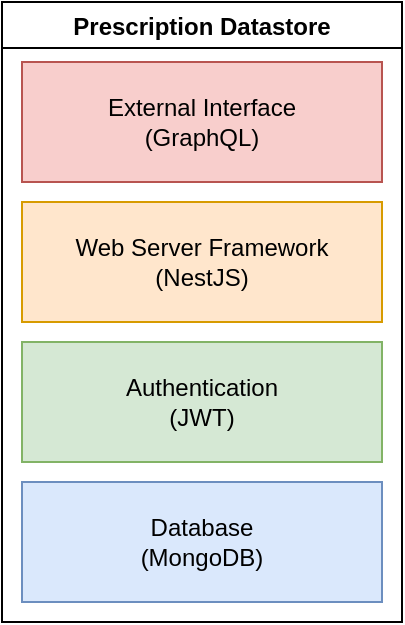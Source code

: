 <mxfile version="19.0.3" type="device"><diagram id="1evupvLGCqejQv74JSGY" name="Page-1"><mxGraphModel dx="1590" dy="927" grid="1" gridSize="10" guides="1" tooltips="1" connect="1" arrows="1" fold="1" page="1" pageScale="1" pageWidth="850" pageHeight="1100" math="0" shadow="0"><root><mxCell id="0"/><mxCell id="1" parent="0"/><mxCell id="bRo4_GNDTKVvuBA19Pm5-1" value="Database&lt;br&gt;(MongoDB)" style="rounded=0;whiteSpace=wrap;html=1;fillColor=#dae8fc;strokeColor=#6c8ebf;" vertex="1" parent="1"><mxGeometry x="400" y="640" width="180" height="60" as="geometry"/></mxCell><mxCell id="bRo4_GNDTKVvuBA19Pm5-2" value="Authentication&lt;br&gt;(JWT)" style="rounded=0;whiteSpace=wrap;html=1;fillColor=#d5e8d4;strokeColor=#82b366;" vertex="1" parent="1"><mxGeometry x="400" y="570" width="180" height="60" as="geometry"/></mxCell><mxCell id="bRo4_GNDTKVvuBA19Pm5-3" value="External Interface&lt;br&gt;(GraphQL)" style="rounded=0;whiteSpace=wrap;html=1;fillColor=#f8cecc;strokeColor=#b85450;" vertex="1" parent="1"><mxGeometry x="400" y="430" width="180" height="60" as="geometry"/></mxCell><mxCell id="bRo4_GNDTKVvuBA19Pm5-4" value="Web Server Framework&lt;br&gt;(NestJS)" style="rounded=0;whiteSpace=wrap;html=1;fillColor=#ffe6cc;strokeColor=#d79b00;" vertex="1" parent="1"><mxGeometry x="400" y="500" width="180" height="60" as="geometry"/></mxCell><mxCell id="bRo4_GNDTKVvuBA19Pm5-5" value="Prescription Datastore" style="swimlane;" vertex="1" parent="1"><mxGeometry x="390" y="400" width="200" height="310" as="geometry"/></mxCell></root></mxGraphModel></diagram></mxfile>